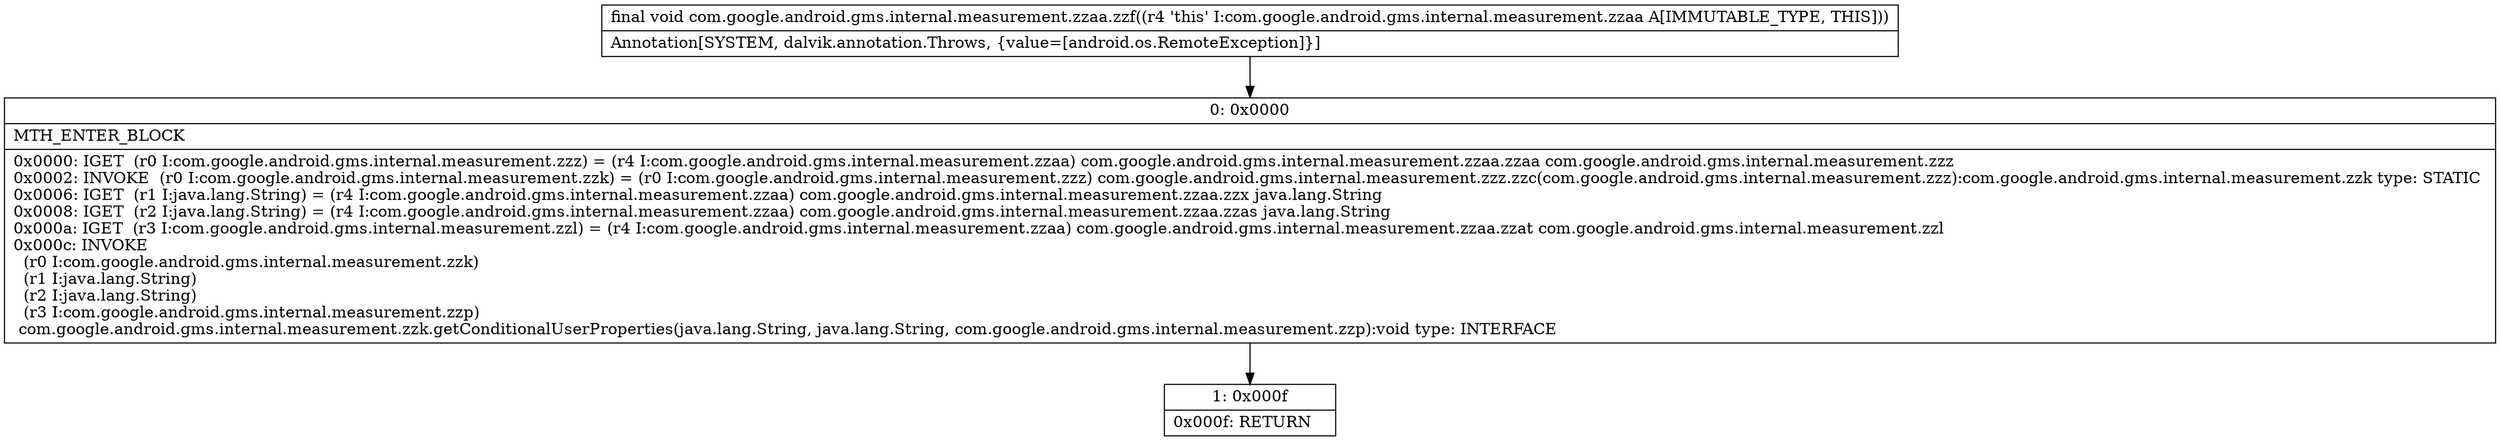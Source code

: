 digraph "CFG forcom.google.android.gms.internal.measurement.zzaa.zzf()V" {
Node_0 [shape=record,label="{0\:\ 0x0000|MTH_ENTER_BLOCK\l|0x0000: IGET  (r0 I:com.google.android.gms.internal.measurement.zzz) = (r4 I:com.google.android.gms.internal.measurement.zzaa) com.google.android.gms.internal.measurement.zzaa.zzaa com.google.android.gms.internal.measurement.zzz \l0x0002: INVOKE  (r0 I:com.google.android.gms.internal.measurement.zzk) = (r0 I:com.google.android.gms.internal.measurement.zzz) com.google.android.gms.internal.measurement.zzz.zzc(com.google.android.gms.internal.measurement.zzz):com.google.android.gms.internal.measurement.zzk type: STATIC \l0x0006: IGET  (r1 I:java.lang.String) = (r4 I:com.google.android.gms.internal.measurement.zzaa) com.google.android.gms.internal.measurement.zzaa.zzx java.lang.String \l0x0008: IGET  (r2 I:java.lang.String) = (r4 I:com.google.android.gms.internal.measurement.zzaa) com.google.android.gms.internal.measurement.zzaa.zzas java.lang.String \l0x000a: IGET  (r3 I:com.google.android.gms.internal.measurement.zzl) = (r4 I:com.google.android.gms.internal.measurement.zzaa) com.google.android.gms.internal.measurement.zzaa.zzat com.google.android.gms.internal.measurement.zzl \l0x000c: INVOKE  \l  (r0 I:com.google.android.gms.internal.measurement.zzk)\l  (r1 I:java.lang.String)\l  (r2 I:java.lang.String)\l  (r3 I:com.google.android.gms.internal.measurement.zzp)\l com.google.android.gms.internal.measurement.zzk.getConditionalUserProperties(java.lang.String, java.lang.String, com.google.android.gms.internal.measurement.zzp):void type: INTERFACE \l}"];
Node_1 [shape=record,label="{1\:\ 0x000f|0x000f: RETURN   \l}"];
MethodNode[shape=record,label="{final void com.google.android.gms.internal.measurement.zzaa.zzf((r4 'this' I:com.google.android.gms.internal.measurement.zzaa A[IMMUTABLE_TYPE, THIS]))  | Annotation[SYSTEM, dalvik.annotation.Throws, \{value=[android.os.RemoteException]\}]\l}"];
MethodNode -> Node_0;
Node_0 -> Node_1;
}


